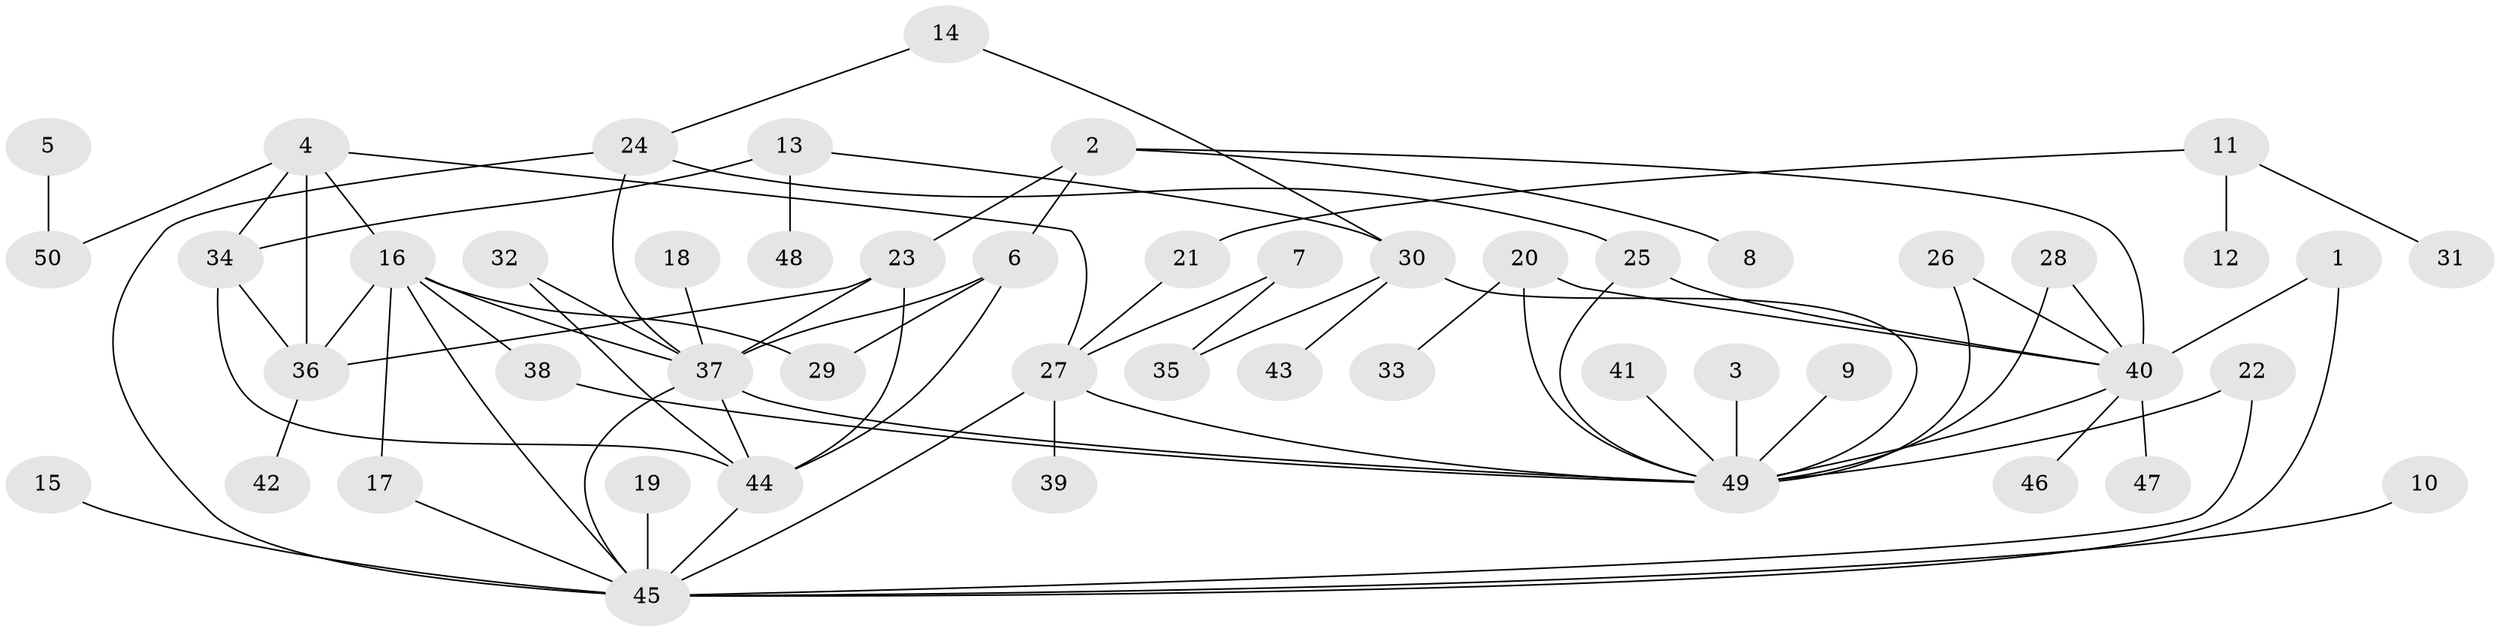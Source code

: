 // original degree distribution, {18: 0.010101010101010102, 11: 0.010101010101010102, 8: 0.010101010101010102, 1: 0.40404040404040403, 13: 0.010101010101010102, 2: 0.30303030303030304, 4: 0.09090909090909091, 9: 0.020202020202020204, 6: 0.020202020202020204, 5: 0.010101010101010102, 7: 0.020202020202020204, 3: 0.09090909090909091}
// Generated by graph-tools (version 1.1) at 2025/01/03/09/25 03:01:43]
// undirected, 50 vertices, 76 edges
graph export_dot {
graph [start="1"]
  node [color=gray90,style=filled];
  1;
  2;
  3;
  4;
  5;
  6;
  7;
  8;
  9;
  10;
  11;
  12;
  13;
  14;
  15;
  16;
  17;
  18;
  19;
  20;
  21;
  22;
  23;
  24;
  25;
  26;
  27;
  28;
  29;
  30;
  31;
  32;
  33;
  34;
  35;
  36;
  37;
  38;
  39;
  40;
  41;
  42;
  43;
  44;
  45;
  46;
  47;
  48;
  49;
  50;
  1 -- 40 [weight=1.0];
  1 -- 45 [weight=1.0];
  2 -- 6 [weight=1.0];
  2 -- 8 [weight=1.0];
  2 -- 23 [weight=1.0];
  2 -- 40 [weight=1.0];
  3 -- 49 [weight=1.0];
  4 -- 16 [weight=1.0];
  4 -- 27 [weight=1.0];
  4 -- 34 [weight=1.0];
  4 -- 36 [weight=1.0];
  4 -- 50 [weight=1.0];
  5 -- 50 [weight=1.0];
  6 -- 29 [weight=1.0];
  6 -- 37 [weight=1.0];
  6 -- 44 [weight=1.0];
  7 -- 27 [weight=1.0];
  7 -- 35 [weight=1.0];
  9 -- 49 [weight=1.0];
  10 -- 45 [weight=1.0];
  11 -- 12 [weight=1.0];
  11 -- 21 [weight=1.0];
  11 -- 31 [weight=1.0];
  13 -- 30 [weight=1.0];
  13 -- 34 [weight=1.0];
  13 -- 48 [weight=1.0];
  14 -- 24 [weight=1.0];
  14 -- 30 [weight=1.0];
  15 -- 45 [weight=1.0];
  16 -- 17 [weight=1.0];
  16 -- 29 [weight=1.0];
  16 -- 36 [weight=2.0];
  16 -- 37 [weight=1.0];
  16 -- 38 [weight=1.0];
  16 -- 45 [weight=1.0];
  17 -- 45 [weight=1.0];
  18 -- 37 [weight=1.0];
  19 -- 45 [weight=1.0];
  20 -- 33 [weight=1.0];
  20 -- 40 [weight=1.0];
  20 -- 49 [weight=1.0];
  21 -- 27 [weight=1.0];
  22 -- 45 [weight=1.0];
  22 -- 49 [weight=2.0];
  23 -- 36 [weight=1.0];
  23 -- 37 [weight=1.0];
  23 -- 44 [weight=1.0];
  24 -- 25 [weight=1.0];
  24 -- 37 [weight=1.0];
  24 -- 45 [weight=1.0];
  25 -- 40 [weight=1.0];
  25 -- 49 [weight=1.0];
  26 -- 40 [weight=1.0];
  26 -- 49 [weight=1.0];
  27 -- 39 [weight=1.0];
  27 -- 45 [weight=1.0];
  27 -- 49 [weight=1.0];
  28 -- 40 [weight=1.0];
  28 -- 49 [weight=1.0];
  30 -- 35 [weight=1.0];
  30 -- 43 [weight=1.0];
  30 -- 49 [weight=1.0];
  32 -- 37 [weight=1.0];
  32 -- 44 [weight=1.0];
  34 -- 36 [weight=1.0];
  34 -- 44 [weight=1.0];
  36 -- 42 [weight=1.0];
  37 -- 44 [weight=1.0];
  37 -- 45 [weight=1.0];
  37 -- 49 [weight=2.0];
  38 -- 49 [weight=1.0];
  40 -- 46 [weight=1.0];
  40 -- 47 [weight=1.0];
  40 -- 49 [weight=1.0];
  41 -- 49 [weight=1.0];
  44 -- 45 [weight=1.0];
}
